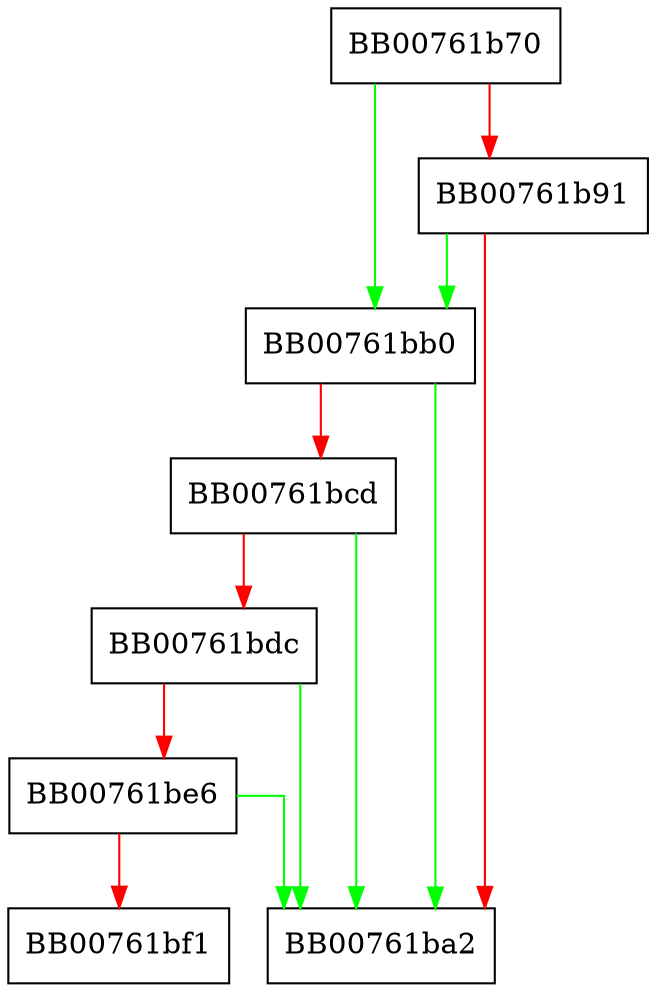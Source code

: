 digraph get_rsa_payload_f8 {
  node [shape="box"];
  graph [splines=ortho];
  BB00761b70 -> BB00761bb0 [color="green"];
  BB00761b70 -> BB00761b91 [color="red"];
  BB00761b91 -> BB00761bb0 [color="green"];
  BB00761b91 -> BB00761ba2 [color="red"];
  BB00761bb0 -> BB00761ba2 [color="green"];
  BB00761bb0 -> BB00761bcd [color="red"];
  BB00761bcd -> BB00761ba2 [color="green"];
  BB00761bcd -> BB00761bdc [color="red"];
  BB00761bdc -> BB00761ba2 [color="green"];
  BB00761bdc -> BB00761be6 [color="red"];
  BB00761be6 -> BB00761ba2 [color="green"];
  BB00761be6 -> BB00761bf1 [color="red"];
}